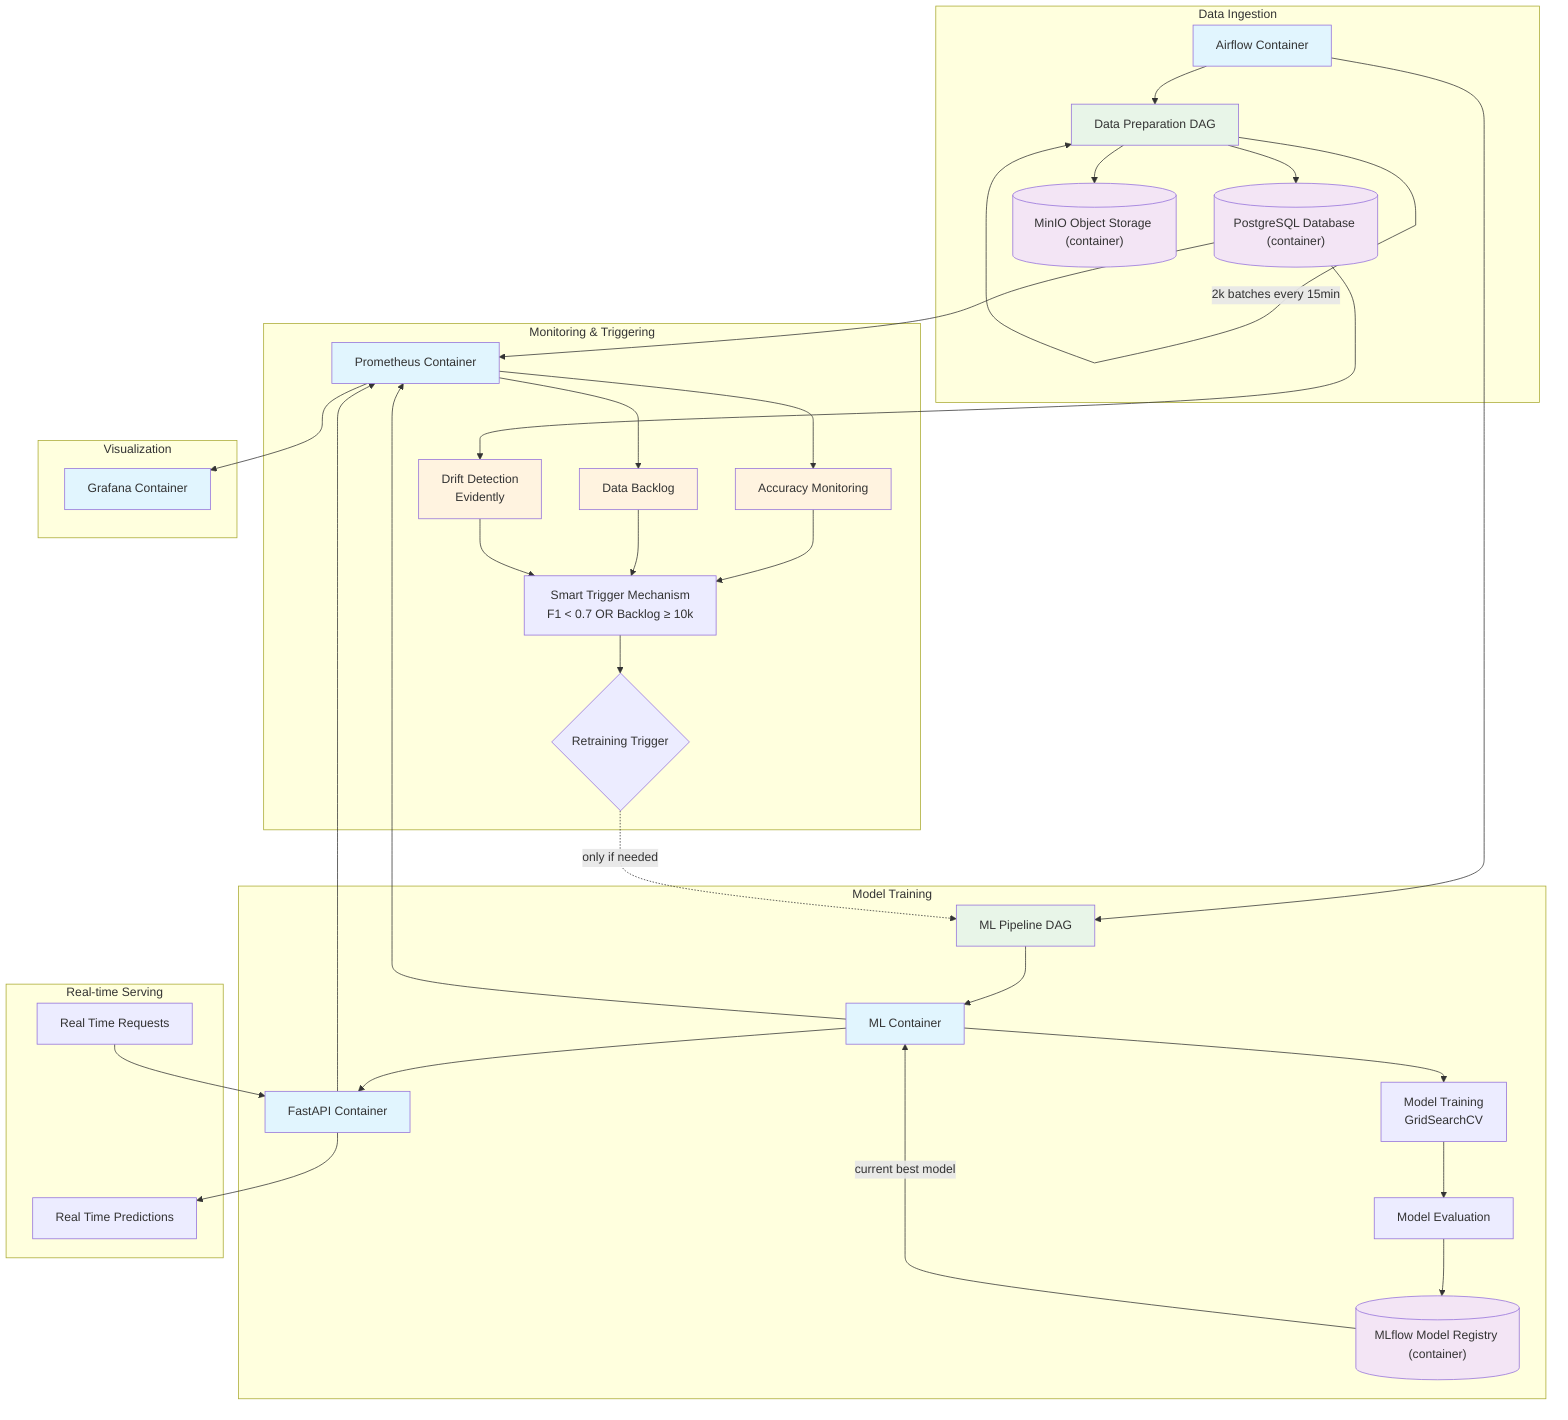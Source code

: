 graph TB
    %% Data Ingestion
    subgraph DataIngestion ["Data Ingestion"]
        Airflow[Airflow Container] 
        DataDAG[Data Preparation DAG]
        PostgreSQL[("PostgreSQL Database (container)")]
        MinIO[("MinIO Object Storage (container)")]
        
        Airflow --> DataDAG
        DataDAG -->|2k batches every 15min| DataDAG
        DataDAG --> PostgreSQL
        DataDAG --> MinIO
    end
    
    %% Model Training
    subgraph ModelTraining ["Model Training"]
        MLDAG[ML Pipeline DAG]
        MLContainer[ML Container]
        Training[Model Training<br/>GridSearchCV]
        Evaluation[Model Evaluation]
        MLflow[("MLflow Model Registry (container)")]
        
        Airflow --> MLDAG
        MLDAG --> MLContainer
        MLContainer --> Training
        Training --> Evaluation
        Evaluation --> MLflow
        MLflow -->|current best model| MLContainer
        MLContainer --> FastAPI
    end
    
    %% Monitoring & Triggering
    subgraph MonitoringTriggering ["Monitoring & Triggering"]
        Prometheus[Prometheus Container]
        Accuracy[Accuracy Monitoring]
        DataBacklog[Data Backlog]
        DriftDetection[Drift Detection<br/>Evidently]
        SmartTrigger[Smart Trigger Mechanism<br/>F1 < 0.7 OR Backlog ≥ 10k]
        RetrainTrigger{Retraining Trigger}
        
        FastAPI --> Prometheus
        PostgreSQL --> Prometheus
        MLContainer --> Prometheus
        Prometheus --> Accuracy
        Prometheus --> DataBacklog
        PostgreSQL --> DriftDetection
        Accuracy --> SmartTrigger
        DataBacklog --> SmartTrigger
        DriftDetection --> SmartTrigger
        SmartTrigger --> RetrainTrigger
        RetrainTrigger -.->|only if needed| MLDAG
    end
    
    %% Real-time Serving
    subgraph RealTimeServing ["Real-time Serving"]
        FastAPI[FastAPI Container]
        RealTimeRequests[Real Time Requests]
        RealTimePredictions[Real Time Predictions]
        
        RealTimeRequests --> FastAPI
        FastAPI --> RealTimePredictions
    end
    
    %% Visualization
    subgraph Visualization ["Visualization"]
        Grafana[Grafana Container]
        
        Prometheus --> Grafana
    end
    
    %% Styling
    classDef container fill:#e1f5fe
    classDef storage fill:#f3e5f5
    classDef service fill:#e8f5e8
    classDef monitoring fill:#fff3e0
    
    class MLContainer,FastAPI,Airflow,Prometheus,Grafana container
    class PostgreSQL,MinIO,MLflow storage
    class DataDAG,MLDAG service
    class Accuracy,DataBacklog,DriftDetection monitoring